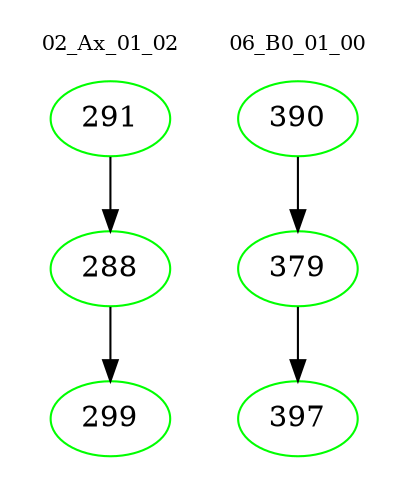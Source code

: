 digraph{
subgraph cluster_0 {
color = white
label = "02_Ax_01_02";
fontsize=10;
T0_291 [label="291", color="green"]
T0_291 -> T0_288 [color="black"]
T0_288 [label="288", color="green"]
T0_288 -> T0_299 [color="black"]
T0_299 [label="299", color="green"]
}
subgraph cluster_1 {
color = white
label = "06_B0_01_00";
fontsize=10;
T1_390 [label="390", color="green"]
T1_390 -> T1_379 [color="black"]
T1_379 [label="379", color="green"]
T1_379 -> T1_397 [color="black"]
T1_397 [label="397", color="green"]
}
}
